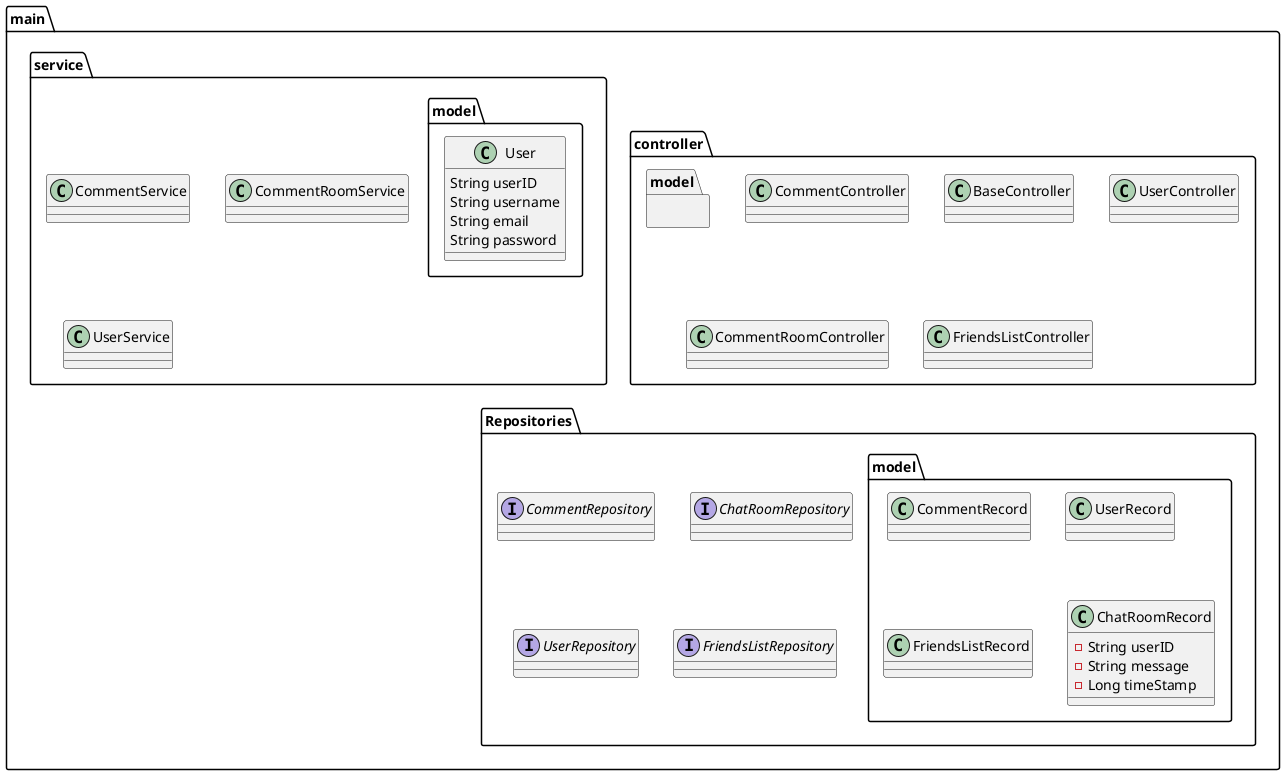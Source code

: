 @startuml
'https://plantuml.com/class-diagram

package main {
package controller{
class CommentController
class BaseController
class UserController
class CommentRoomController
class FriendsListController
package model {
}
    }

package service {

class CommentService
class CommentRoomService
class UserService
package model {
class User {
String userID
String username
String email
String password
}
    }
        }

package Repositories {

Interface CommentRepository
Interface ChatRoomRepository
Interface UserRepository
Interface FriendsListRepository
package model{
class CommentRecord
class UserRecord
class FriendsListRecord
class ChatRoomRecord{
- String userID
- String message
- Long timeStamp
}
    }
        }
            }



@enduml